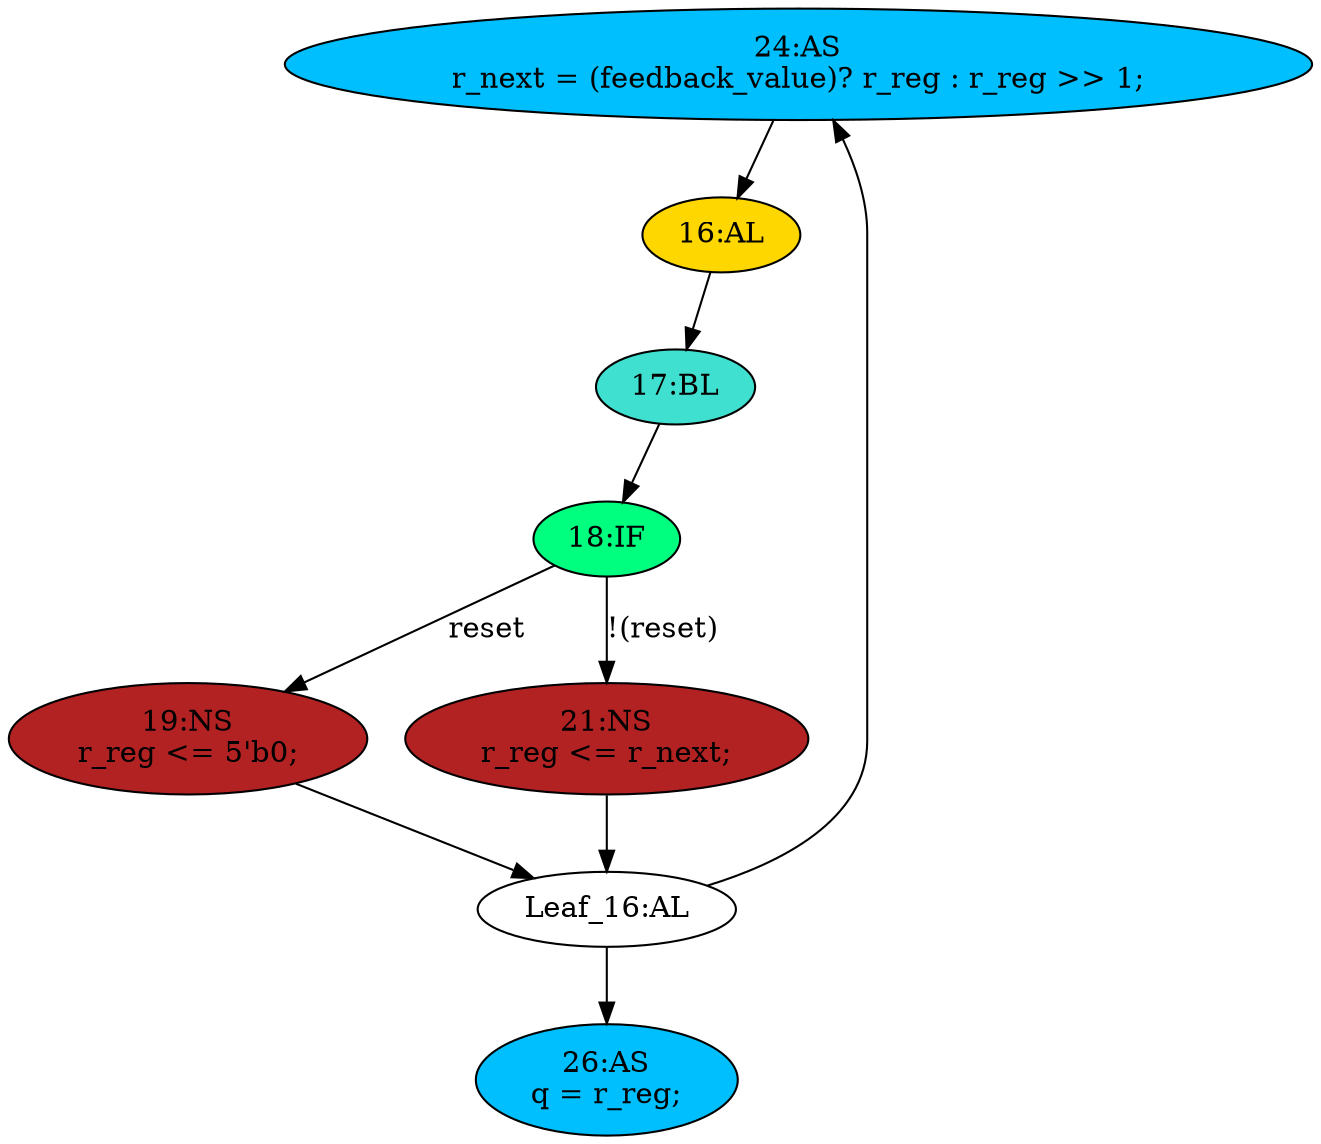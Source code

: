 strict digraph "compose( ,  )" {
	node [label="\N"];
	"24:AS"	[ast="<pyverilog.vparser.ast.Assign object at 0x7f7d554f1250>",
		def_var="['r_next']",
		fillcolor=deepskyblue,
		label="24:AS
r_next = (feedback_value)? r_reg : r_reg >> 1;",
		statements="[]",
		style=filled,
		typ=Assign,
		use_var="['feedback_value', 'r_reg', 'r_reg']"];
	"16:AL"	[ast="<pyverilog.vparser.ast.Always object at 0x7f7d554e3790>",
		clk_sens=True,
		fillcolor=gold,
		label="16:AL",
		sens="['clk', 'reset']",
		statements="[]",
		style=filled,
		typ=Always,
		use_var="['reset', 'r_next']"];
	"24:AS" -> "16:AL";
	"18:IF"	[ast="<pyverilog.vparser.ast.IfStatement object at 0x7f7d554e3210>",
		fillcolor=springgreen,
		label="18:IF",
		statements="[]",
		style=filled,
		typ=IfStatement];
	"19:NS"	[ast="<pyverilog.vparser.ast.NonblockingSubstitution object at 0x7f7d554e3890>",
		fillcolor=firebrick,
		label="19:NS
r_reg <= 5'b0;",
		statements="[<pyverilog.vparser.ast.NonblockingSubstitution object at 0x7f7d554e3890>]",
		style=filled,
		typ=NonblockingSubstitution];
	"18:IF" -> "19:NS"	[cond="['reset']",
		label=reset,
		lineno=18];
	"21:NS"	[ast="<pyverilog.vparser.ast.NonblockingSubstitution object at 0x7f7d5548ebd0>",
		fillcolor=firebrick,
		label="21:NS
r_reg <= r_next;",
		statements="[<pyverilog.vparser.ast.NonblockingSubstitution object at 0x7f7d5548ebd0>]",
		style=filled,
		typ=NonblockingSubstitution];
	"18:IF" -> "21:NS"	[cond="['reset']",
		label="!(reset)",
		lineno=18];
	"Leaf_16:AL"	[def_var="['r_reg']",
		label="Leaf_16:AL"];
	"Leaf_16:AL" -> "24:AS";
	"26:AS"	[ast="<pyverilog.vparser.ast.Assign object at 0x7f7d554e6650>",
		def_var="['q']",
		fillcolor=deepskyblue,
		label="26:AS
q = r_reg;",
		statements="[]",
		style=filled,
		typ=Assign,
		use_var="['r_reg']"];
	"Leaf_16:AL" -> "26:AS";
	"19:NS" -> "Leaf_16:AL"	[cond="[]",
		lineno=None];
	"17:BL"	[ast="<pyverilog.vparser.ast.Block object at 0x7f7d554e33d0>",
		fillcolor=turquoise,
		label="17:BL",
		statements="[]",
		style=filled,
		typ=Block];
	"16:AL" -> "17:BL"	[cond="[]",
		lineno=None];
	"17:BL" -> "18:IF"	[cond="[]",
		lineno=None];
	"21:NS" -> "Leaf_16:AL"	[cond="[]",
		lineno=None];
}
